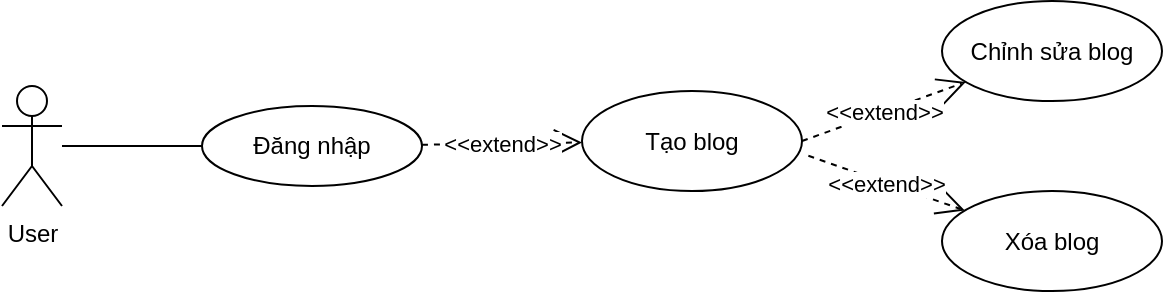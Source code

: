 <mxfile version="24.7.17">
  <diagram name="Page-1" id="I4NgPt_ZhvG6XGFB1_ih">
    <mxGraphModel dx="1290" dy="563" grid="1" gridSize="10" guides="1" tooltips="1" connect="1" arrows="1" fold="1" page="1" pageScale="1" pageWidth="850" pageHeight="1100" math="0" shadow="0">
      <root>
        <mxCell id="0" />
        <mxCell id="1" parent="0" />
        <mxCell id="hAL4R11POa3iQWuHamc3-1" value="User" style="shape=umlActor;verticalLabelPosition=bottom;verticalAlign=top;html=1;outlineConnect=0;" vertex="1" parent="1">
          <mxGeometry x="140" y="170" width="30" height="60" as="geometry" />
        </mxCell>
        <mxCell id="hAL4R11POa3iQWuHamc3-3" value="Đăng nhập" style="ellipse;whiteSpace=wrap;html=1;" vertex="1" parent="1">
          <mxGeometry x="240" y="180" width="110" height="40" as="geometry" />
        </mxCell>
        <mxCell id="hAL4R11POa3iQWuHamc3-4" value="Tạo blog" style="ellipse;whiteSpace=wrap;html=1;" vertex="1" parent="1">
          <mxGeometry x="430" y="172.5" width="110" height="50" as="geometry" />
        </mxCell>
        <mxCell id="hAL4R11POa3iQWuHamc3-5" value="Chỉnh sửa blog" style="ellipse;whiteSpace=wrap;html=1;" vertex="1" parent="1">
          <mxGeometry x="610" y="127.5" width="110" height="50" as="geometry" />
        </mxCell>
        <mxCell id="hAL4R11POa3iQWuHamc3-6" value="Xóa blog" style="ellipse;whiteSpace=wrap;html=1;" vertex="1" parent="1">
          <mxGeometry x="610" y="222.5" width="110" height="50" as="geometry" />
        </mxCell>
        <mxCell id="hAL4R11POa3iQWuHamc3-7" value="" style="endArrow=none;html=1;rounded=0;" edge="1" parent="1" source="hAL4R11POa3iQWuHamc3-1" target="hAL4R11POa3iQWuHamc3-3">
          <mxGeometry width="50" height="50" relative="1" as="geometry">
            <mxPoint x="205" y="250" as="sourcePoint" />
            <mxPoint x="280" y="250" as="targetPoint" />
          </mxGeometry>
        </mxCell>
        <mxCell id="hAL4R11POa3iQWuHamc3-8" value="&amp;lt;&amp;lt;extend&amp;gt;&amp;gt;" style="endArrow=open;endSize=12;dashed=1;html=1;rounded=0;strokeColor=default;align=center;verticalAlign=middle;fontFamily=Helvetica;fontSize=11;fontColor=default;labelBackgroundColor=default;edgeStyle=none;exitX=1;exitY=0.5;exitDx=0;exitDy=0;" edge="1" parent="1" source="hAL4R11POa3iQWuHamc3-4" target="hAL4R11POa3iQWuHamc3-5">
          <mxGeometry width="160" relative="1" as="geometry">
            <mxPoint x="440" y="210" as="sourcePoint" />
            <mxPoint x="450" y="210" as="targetPoint" />
            <mxPoint as="offset" />
          </mxGeometry>
        </mxCell>
        <mxCell id="hAL4R11POa3iQWuHamc3-9" value="&amp;lt;&amp;lt;extend&amp;gt;&amp;gt;" style="endArrow=open;endSize=12;dashed=1;html=1;rounded=0;strokeColor=default;align=center;verticalAlign=middle;fontFamily=Helvetica;fontSize=11;fontColor=default;labelBackgroundColor=default;edgeStyle=none;exitX=1.029;exitY=0.648;exitDx=0;exitDy=0;exitPerimeter=0;" edge="1" parent="1" source="hAL4R11POa3iQWuHamc3-4" target="hAL4R11POa3iQWuHamc3-6">
          <mxGeometry width="160" relative="1" as="geometry">
            <mxPoint x="370" y="260" as="sourcePoint" />
            <mxPoint x="460" y="220" as="targetPoint" />
            <mxPoint as="offset" />
          </mxGeometry>
        </mxCell>
        <mxCell id="hAL4R11POa3iQWuHamc3-10" value="&amp;lt;&amp;lt;extend&amp;gt;&amp;gt;" style="endArrow=open;endSize=12;dashed=1;html=1;rounded=0;strokeColor=default;align=center;verticalAlign=middle;fontFamily=Helvetica;fontSize=11;fontColor=default;labelBackgroundColor=default;edgeStyle=none;" edge="1" parent="1" source="hAL4R11POa3iQWuHamc3-3" target="hAL4R11POa3iQWuHamc3-4">
          <mxGeometry width="160" relative="1" as="geometry">
            <mxPoint x="520" y="210" as="sourcePoint" />
            <mxPoint x="602" y="181" as="targetPoint" />
            <mxPoint as="offset" />
          </mxGeometry>
        </mxCell>
      </root>
    </mxGraphModel>
  </diagram>
</mxfile>

